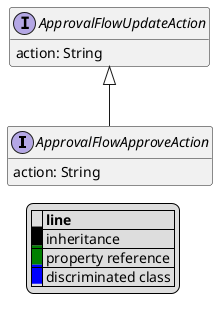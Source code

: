 @startuml

hide empty fields
hide empty methods
legend
|= |= line |
|<back:black>   </back>| inheritance |
|<back:green>   </back>| property reference |
|<back:blue>   </back>| discriminated class |
endlegend
interface ApprovalFlowApproveAction [[ApprovalFlowApproveAction.svg]] extends ApprovalFlowUpdateAction {
    action: String
}
interface ApprovalFlowUpdateAction [[ApprovalFlowUpdateAction.svg]]  {
    action: String
}





@enduml
